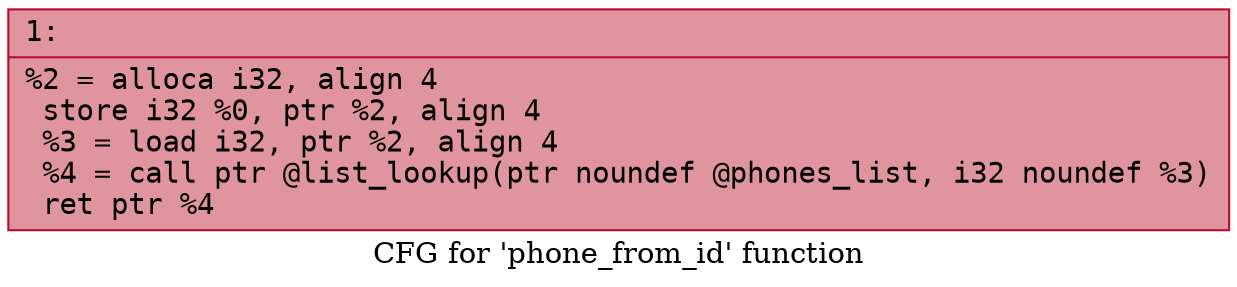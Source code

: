 digraph "CFG for 'phone_from_id' function" {
	label="CFG for 'phone_from_id' function";

	Node0x6000012f6a30 [shape=record,color="#b70d28ff", style=filled, fillcolor="#b70d2870" fontname="Courier",label="{1:\l|  %2 = alloca i32, align 4\l  store i32 %0, ptr %2, align 4\l  %3 = load i32, ptr %2, align 4\l  %4 = call ptr @list_lookup(ptr noundef @phones_list, i32 noundef %3)\l  ret ptr %4\l}"];
}
